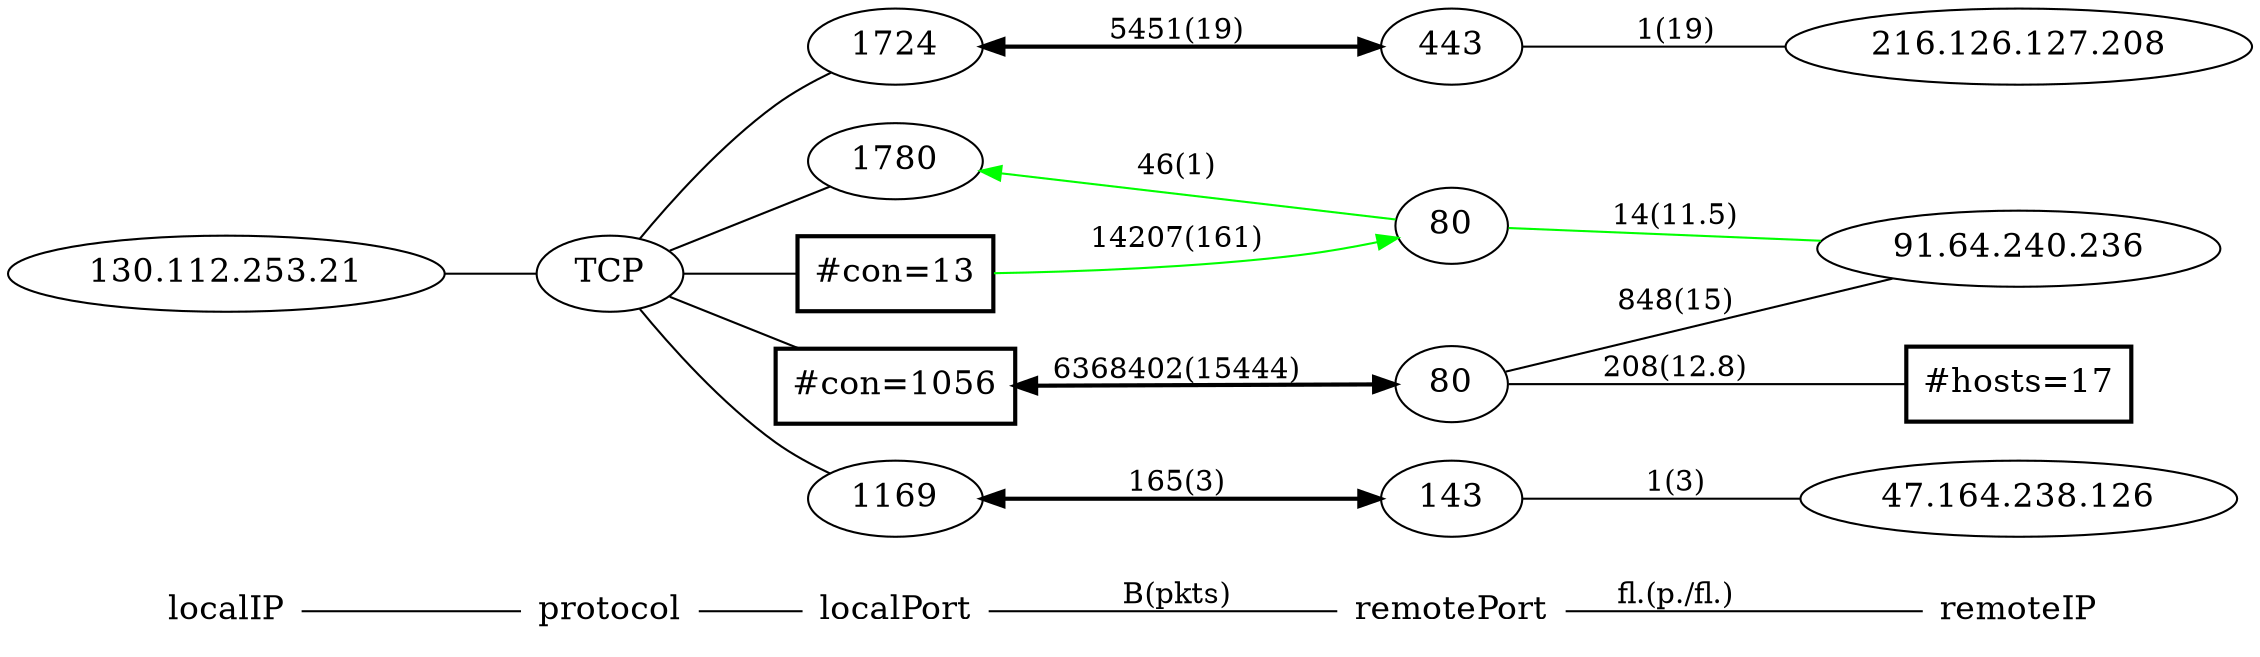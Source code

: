 graph G { /* Created by hpg2dot3() */
rankdir=LR;
node[shape=plaintext,fontsize=16];
"localIP"--"protocol"--"localPort""localPort"--"remotePort"[label="B(pkts)"]"remotePort"--"remoteIP"[label="fl.(p./fl.)"]
node[shape=ellipse];
subgraph 0{rank=same;"localIP";k1_2188442901;}
k1_2188442901[label="130.112.253.21"];
k1_2188442901--k2_6;
subgraph 1 {rank=same;"protocol";k2_6;}
k2_6[label="TCP"];
k2_6--k3_268437180;
k2_6--k3_268437236;
k2_6--k3_268436625;
k2_6--k3_273155104;
k2_6--k3_278003725;
subgraph 2 {rank=same;"localPort";k3_278003725;k3_268436625;k3_268437236;k3_273155104;k3_268437180;}
k3_278003725[label="#con=13", shape=box, style=bold];
k3_268436625[label="1169"];
k3_268437236[label="1780"];
k3_273155104[label="#con=1056", shape=box, style=bold];
k3_268437180[label="1724"];
k3_268436625--k4_268501135[style=bold,dir=both][label="165(3)"];
k3_268437180--k4_268566971[style=bold,dir=both][label="5451(19)"];
k3_268437236--k4_2415919184[dir=back, color=green][label="46(1)"];
k3_278003725--k4_2415919184[dir=forward, color=green][label="14207(161)"];
k3_273155104--k4_268632144[style=bold,dir=both][label="6368402(15444)"];
subgraph 3 {rank=same;"remotePort";k4_2415919184;k4_268632144;k4_2415919184;k4_268501135;k4_268566971;}
k4_2415919184[label="80"];
k4_268632144[label="80"];
k4_2415919184[label="80"];
k4_268501135[label="143"];
k4_268566971[label="443"];
k4_268501135--k5_799338110[label="1(3)"];
k4_268632144--k5_1530982636[label="848(15)"];
k4_2415919184--k5_1530982636[color=green][label="14(11.5)"];
k4_268566971--k5_3632168912[label="1(19)"];
k4_268632144--k5_71827473[label="208(12.8)"];
subgraph 4 {rank=same;"remoteIP";k5_799338110;k5_1530982636;k5_71827473;k5_3632168912;}
k5_799338110[label="47.164.238.126"];
k5_1530982636[label="91.64.240.236"];
k5_71827473[label="#hosts=17", shape=box, style=bold];
k5_3632168912[label="216.126.127.208"];
}
